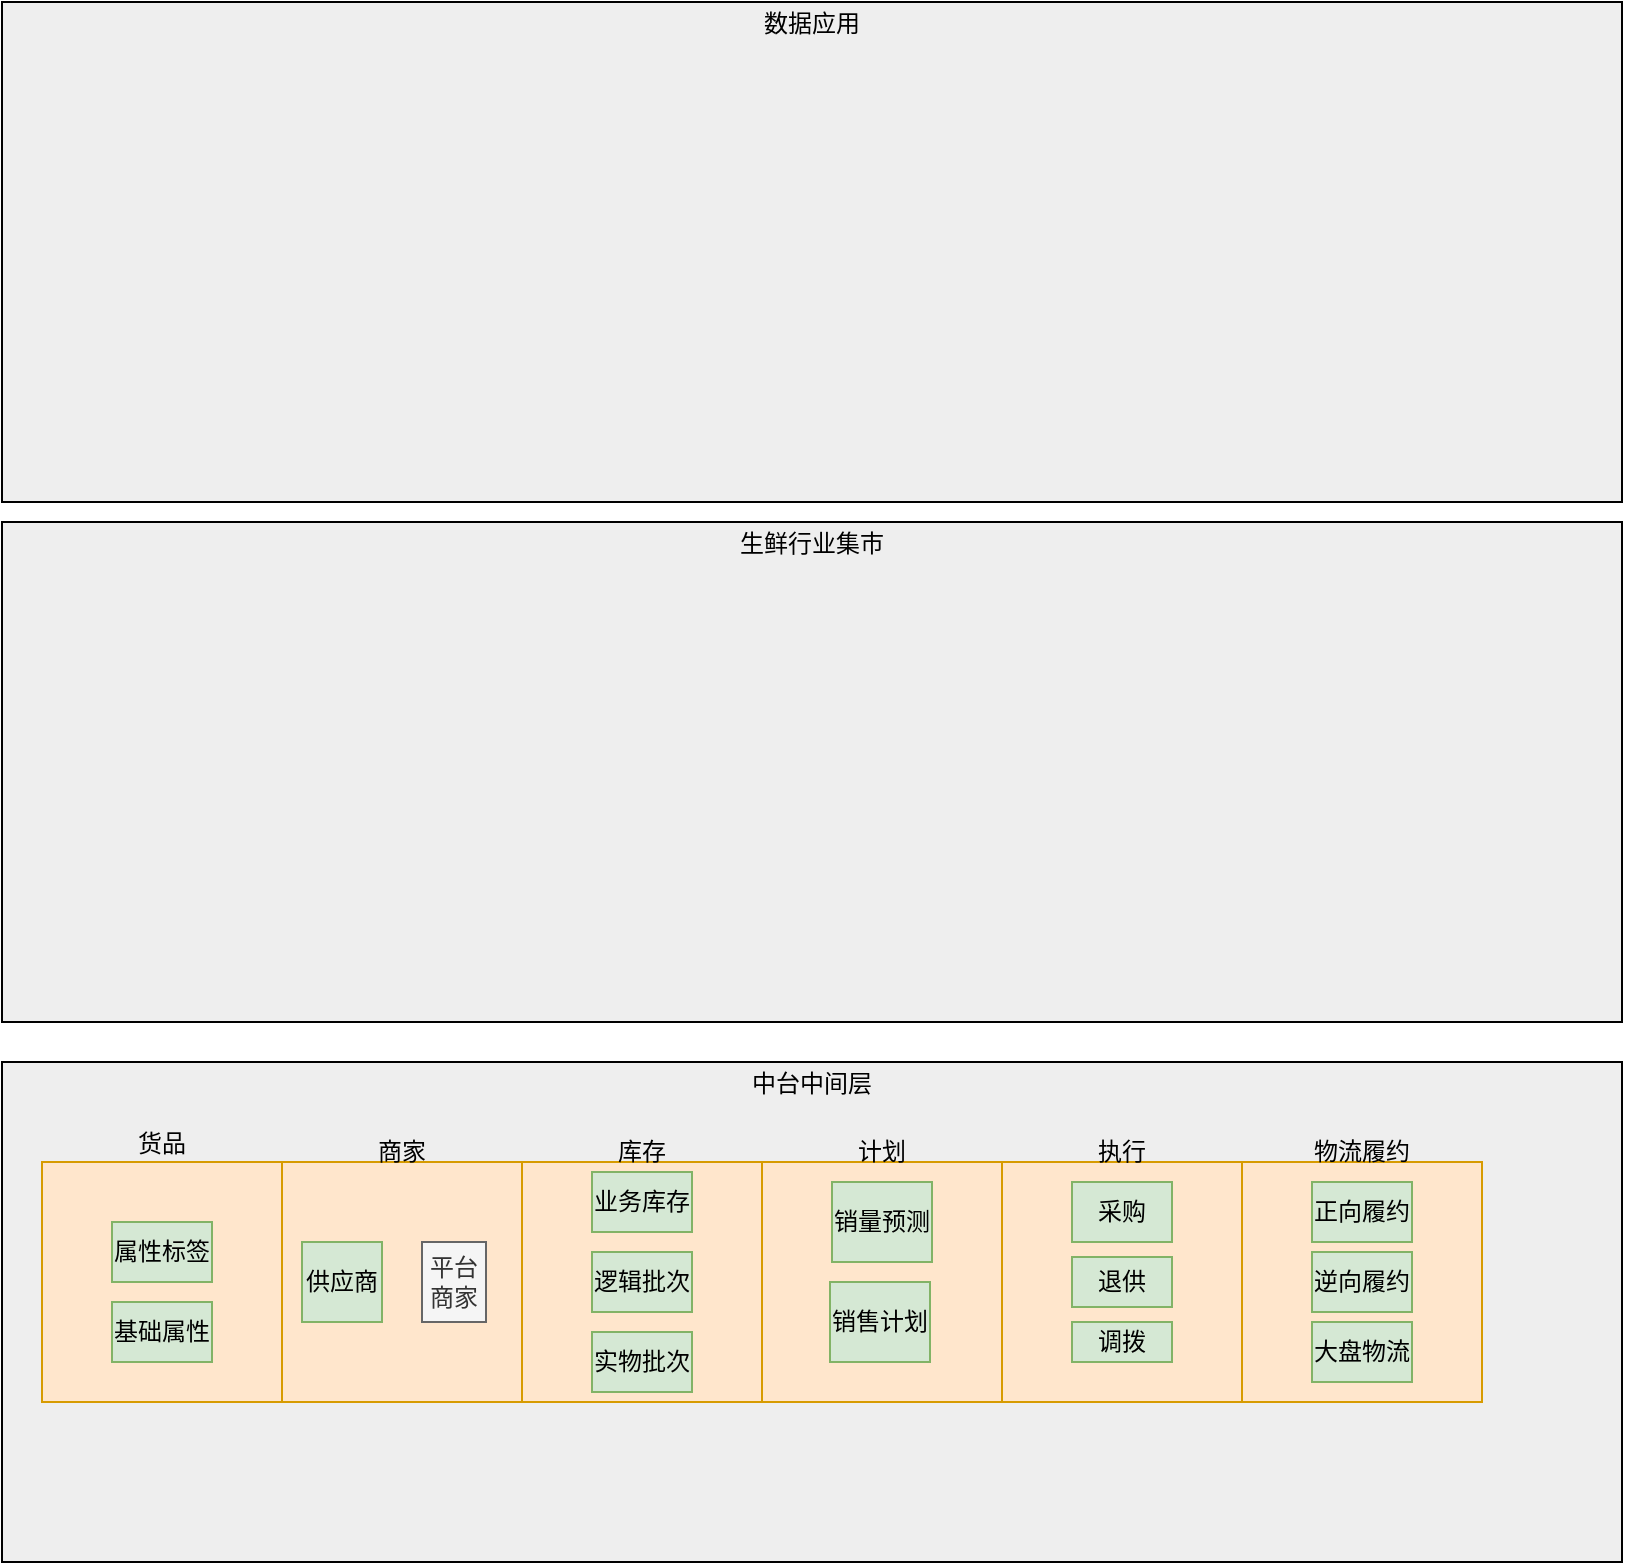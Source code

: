 <mxfile version="21.1.4" type="github">
  <diagram name="第 1 页" id="5mofqKTw62YpgUvq-WKf">
    <mxGraphModel dx="1306" dy="765" grid="1" gridSize="10" guides="1" tooltips="1" connect="1" arrows="1" fold="1" page="1" pageScale="1" pageWidth="827" pageHeight="1169" math="0" shadow="0">
      <root>
        <mxCell id="0" />
        <mxCell id="1" parent="0" />
        <mxCell id="fHbAEwM5j2FaI4vYDHD--25" value="生鲜行业集市" style="rounded=0;whiteSpace=wrap;html=1;labelPosition=center;verticalLabelPosition=top;align=center;verticalAlign=bottom;spacingTop=0;spacingBottom=-20;fillColor=#EEEEEE;" parent="1" vertex="1">
          <mxGeometry x="9" y="460" width="810" height="250" as="geometry" />
        </mxCell>
        <mxCell id="BmYgxoClmL2RUqlJaVTY-6" value="" style="group" vertex="1" connectable="0" parent="1">
          <mxGeometry x="9" y="730" width="810" height="250" as="geometry" />
        </mxCell>
        <mxCell id="fHbAEwM5j2FaI4vYDHD--21" value="中台中间层" style="rounded=0;whiteSpace=wrap;html=1;labelPosition=center;verticalLabelPosition=top;align=center;verticalAlign=bottom;spacingTop=0;spacingBottom=-20;fillColor=#EEEEEE;" parent="BmYgxoClmL2RUqlJaVTY-6" vertex="1">
          <mxGeometry width="810" height="250" as="geometry" />
        </mxCell>
        <mxCell id="fHbAEwM5j2FaI4vYDHD--4" value="" style="group" parent="BmYgxoClmL2RUqlJaVTY-6" vertex="1" connectable="0">
          <mxGeometry x="140" y="50" width="120" height="120" as="geometry" />
        </mxCell>
        <mxCell id="37hSoCgvx9Jy7z0TvU7H-1" value="商家" style="whiteSpace=wrap;html=1;aspect=fixed;labelPosition=center;verticalLabelPosition=top;align=center;verticalAlign=bottom;horizontal=1;spacing=-2;spacingTop=-7;fillColor=#ffe6cc;strokeColor=#d79b00;" parent="fHbAEwM5j2FaI4vYDHD--4" vertex="1">
          <mxGeometry width="120" height="120" as="geometry" />
        </mxCell>
        <mxCell id="37hSoCgvx9Jy7z0TvU7H-2" value="供应商" style="whiteSpace=wrap;html=1;direction=south;fillColor=#d5e8d4;strokeColor=#82b366;" parent="fHbAEwM5j2FaI4vYDHD--4" vertex="1">
          <mxGeometry x="10" y="40" width="40" height="40" as="geometry" />
        </mxCell>
        <mxCell id="37hSoCgvx9Jy7z0TvU7H-3" value="平台商家" style="whiteSpace=wrap;html=1;direction=south;fillColor=#f5f5f5;strokeColor=#666666;fontColor=#333333;aspect=fixed;" parent="fHbAEwM5j2FaI4vYDHD--4" vertex="1">
          <mxGeometry x="70" y="40" width="32" height="40" as="geometry" />
        </mxCell>
        <mxCell id="fHbAEwM5j2FaI4vYDHD--7" value="" style="group" parent="BmYgxoClmL2RUqlJaVTY-6" vertex="1" connectable="0">
          <mxGeometry x="260" y="50" width="120" height="120" as="geometry" />
        </mxCell>
        <mxCell id="vqv3f7c_7gWN0ClOkiMN-1" value="库存" style="whiteSpace=wrap;html=1;aspect=fixed;labelPosition=center;verticalLabelPosition=top;align=center;verticalAlign=bottom;horizontal=1;spacing=-2;spacingTop=-7;fillColor=#ffe6cc;strokeColor=#d79b00;" parent="fHbAEwM5j2FaI4vYDHD--7" vertex="1">
          <mxGeometry width="120" height="120" as="geometry" />
        </mxCell>
        <mxCell id="fHbAEwM5j2FaI4vYDHD--6" value="" style="group" parent="fHbAEwM5j2FaI4vYDHD--7" vertex="1" connectable="0">
          <mxGeometry x="35" y="5" width="50" height="110" as="geometry" />
        </mxCell>
        <mxCell id="vqv3f7c_7gWN0ClOkiMN-8" value="业务库存" style="whiteSpace=wrap;html=1;direction=south;fillColor=#d5e8d4;strokeColor=#82b366;" parent="fHbAEwM5j2FaI4vYDHD--6" vertex="1">
          <mxGeometry width="50" height="30" as="geometry" />
        </mxCell>
        <mxCell id="vqv3f7c_7gWN0ClOkiMN-9" value="逻辑批次" style="whiteSpace=wrap;html=1;direction=south;fillColor=#d5e8d4;strokeColor=#82b366;" parent="fHbAEwM5j2FaI4vYDHD--6" vertex="1">
          <mxGeometry y="40" width="50" height="30" as="geometry" />
        </mxCell>
        <mxCell id="fHbAEwM5j2FaI4vYDHD--5" value="实物批次" style="whiteSpace=wrap;html=1;direction=south;fillColor=#d5e8d4;strokeColor=#82b366;" parent="fHbAEwM5j2FaI4vYDHD--6" vertex="1">
          <mxGeometry y="80" width="50" height="30" as="geometry" />
        </mxCell>
        <mxCell id="fHbAEwM5j2FaI4vYDHD--9" value="" style="group" parent="BmYgxoClmL2RUqlJaVTY-6" vertex="1" connectable="0">
          <mxGeometry x="380" y="50" width="120" height="120" as="geometry" />
        </mxCell>
        <mxCell id="vqv3f7c_7gWN0ClOkiMN-3" value="计划" style="whiteSpace=wrap;html=1;aspect=fixed;labelPosition=center;verticalLabelPosition=top;align=center;verticalAlign=bottom;horizontal=1;spacing=-2;spacingTop=-7;fillColor=#ffe6cc;strokeColor=#d79b00;" parent="fHbAEwM5j2FaI4vYDHD--9" vertex="1">
          <mxGeometry width="120" height="120" as="geometry" />
        </mxCell>
        <mxCell id="vqv3f7c_7gWN0ClOkiMN-10" value="销售计划" style="whiteSpace=wrap;html=1;direction=south;fillColor=#d5e8d4;strokeColor=#82b366;" parent="fHbAEwM5j2FaI4vYDHD--9" vertex="1">
          <mxGeometry x="34" y="60" width="50" height="40" as="geometry" />
        </mxCell>
        <mxCell id="vqv3f7c_7gWN0ClOkiMN-11" value="销量预测" style="whiteSpace=wrap;html=1;direction=south;fillColor=#d5e8d4;strokeColor=#82b366;" parent="fHbAEwM5j2FaI4vYDHD--9" vertex="1">
          <mxGeometry x="35" y="10" width="50" height="40" as="geometry" />
        </mxCell>
        <mxCell id="fHbAEwM5j2FaI4vYDHD--14" value="" style="group" parent="BmYgxoClmL2RUqlJaVTY-6" vertex="1" connectable="0">
          <mxGeometry x="500" y="50" width="120" height="120" as="geometry" />
        </mxCell>
        <mxCell id="vqv3f7c_7gWN0ClOkiMN-6" value="执行" style="whiteSpace=wrap;html=1;aspect=fixed;labelPosition=center;verticalLabelPosition=top;align=center;verticalAlign=bottom;horizontal=1;spacing=-2;spacingTop=-7;fillColor=#ffe6cc;strokeColor=#d79b00;" parent="fHbAEwM5j2FaI4vYDHD--14" vertex="1">
          <mxGeometry width="120" height="120" as="geometry" />
        </mxCell>
        <mxCell id="vqv3f7c_7gWN0ClOkiMN-12" value="采购" style="whiteSpace=wrap;html=1;direction=south;fillColor=#d5e8d4;strokeColor=#82b366;" parent="fHbAEwM5j2FaI4vYDHD--14" vertex="1">
          <mxGeometry x="35" y="10" width="50" height="30" as="geometry" />
        </mxCell>
        <mxCell id="vqv3f7c_7gWN0ClOkiMN-13" value="退供" style="whiteSpace=wrap;html=1;direction=south;fillColor=#d5e8d4;strokeColor=#82b366;" parent="fHbAEwM5j2FaI4vYDHD--14" vertex="1">
          <mxGeometry x="35" y="47.5" width="50" height="25" as="geometry" />
        </mxCell>
        <mxCell id="vqv3f7c_7gWN0ClOkiMN-14" value="调拨" style="whiteSpace=wrap;html=1;direction=south;fillColor=#d5e8d4;strokeColor=#82b366;" parent="fHbAEwM5j2FaI4vYDHD--14" vertex="1">
          <mxGeometry x="35" y="80" width="50" height="20" as="geometry" />
        </mxCell>
        <mxCell id="fHbAEwM5j2FaI4vYDHD--15" value="" style="group" parent="BmYgxoClmL2RUqlJaVTY-6" vertex="1" connectable="0">
          <mxGeometry x="620" y="50" width="120" height="120" as="geometry" />
        </mxCell>
        <mxCell id="vqv3f7c_7gWN0ClOkiMN-7" value="物流履约" style="whiteSpace=wrap;html=1;aspect=fixed;labelPosition=center;verticalLabelPosition=top;align=center;verticalAlign=bottom;horizontal=1;spacing=-2;spacingTop=-7;fillColor=#ffe6cc;strokeColor=#d79b00;" parent="fHbAEwM5j2FaI4vYDHD--15" vertex="1">
          <mxGeometry width="120" height="120" as="geometry" />
        </mxCell>
        <mxCell id="fHbAEwM5j2FaI4vYDHD--1" value="正向履约" style="whiteSpace=wrap;html=1;direction=south;fillColor=#d5e8d4;strokeColor=#82b366;" parent="fHbAEwM5j2FaI4vYDHD--15" vertex="1">
          <mxGeometry x="35" y="10" width="50" height="30" as="geometry" />
        </mxCell>
        <mxCell id="fHbAEwM5j2FaI4vYDHD--2" value="逆向履约" style="whiteSpace=wrap;html=1;direction=south;fillColor=#d5e8d4;strokeColor=#82b366;" parent="fHbAEwM5j2FaI4vYDHD--15" vertex="1">
          <mxGeometry x="35" y="45" width="50" height="30" as="geometry" />
        </mxCell>
        <mxCell id="fHbAEwM5j2FaI4vYDHD--3" value="大盘物流" style="whiteSpace=wrap;html=1;direction=south;fillColor=#d5e8d4;strokeColor=#82b366;" parent="fHbAEwM5j2FaI4vYDHD--15" vertex="1">
          <mxGeometry x="35" y="80" width="50" height="30" as="geometry" />
        </mxCell>
        <mxCell id="fHbAEwM5j2FaI4vYDHD--23" value="" style="group" parent="BmYgxoClmL2RUqlJaVTY-6" vertex="1" connectable="0">
          <mxGeometry x="20" y="50" width="120" height="120" as="geometry" />
        </mxCell>
        <mxCell id="fHbAEwM5j2FaI4vYDHD--16" value="货品" style="whiteSpace=wrap;html=1;aspect=fixed;fillColor=#ffe6cc;strokeColor=#d79b00;labelPosition=center;verticalLabelPosition=top;align=center;verticalAlign=bottom;" parent="fHbAEwM5j2FaI4vYDHD--23" vertex="1">
          <mxGeometry width="120" height="120" as="geometry" />
        </mxCell>
        <mxCell id="fHbAEwM5j2FaI4vYDHD--18" value="基础属性" style="whiteSpace=wrap;html=1;direction=south;fillColor=#d5e8d4;strokeColor=#82b366;" parent="fHbAEwM5j2FaI4vYDHD--23" vertex="1">
          <mxGeometry x="35" y="70" width="50" height="30" as="geometry" />
        </mxCell>
        <mxCell id="fHbAEwM5j2FaI4vYDHD--20" value="属性标签" style="whiteSpace=wrap;html=1;direction=south;fillColor=#d5e8d4;strokeColor=#82b366;" parent="fHbAEwM5j2FaI4vYDHD--23" vertex="1">
          <mxGeometry x="35" y="30" width="50" height="30" as="geometry" />
        </mxCell>
        <mxCell id="BmYgxoClmL2RUqlJaVTY-7" value="数据应用" style="rounded=0;whiteSpace=wrap;html=1;labelPosition=center;verticalLabelPosition=top;align=center;verticalAlign=bottom;spacingTop=0;spacingBottom=-20;fillColor=#EEEEEE;" vertex="1" parent="1">
          <mxGeometry x="9" y="200" width="810" height="250" as="geometry" />
        </mxCell>
      </root>
    </mxGraphModel>
  </diagram>
</mxfile>
